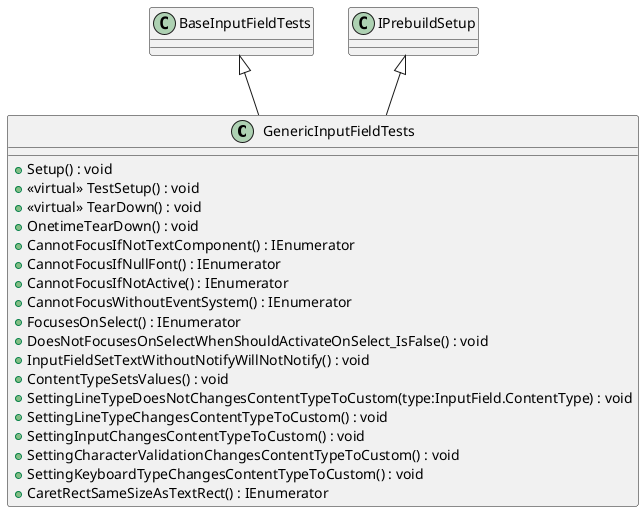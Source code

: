 @startuml
class GenericInputFieldTests {
    + Setup() : void
    + <<virtual>> TestSetup() : void
    + <<virtual>> TearDown() : void
    + OnetimeTearDown() : void
    + CannotFocusIfNotTextComponent() : IEnumerator
    + CannotFocusIfNullFont() : IEnumerator
    + CannotFocusIfNotActive() : IEnumerator
    + CannotFocusWithoutEventSystem() : IEnumerator
    + FocusesOnSelect() : IEnumerator
    + DoesNotFocusesOnSelectWhenShouldActivateOnSelect_IsFalse() : void
    + InputFieldSetTextWithoutNotifyWillNotNotify() : void
    + ContentTypeSetsValues() : void
    + SettingLineTypeDoesNotChangesContentTypeToCustom(type:InputField.ContentType) : void
    + SettingLineTypeChangesContentTypeToCustom() : void
    + SettingInputChangesContentTypeToCustom() : void
    + SettingCharacterValidationChangesContentTypeToCustom() : void
    + SettingKeyboardTypeChangesContentTypeToCustom() : void
    + CaretRectSameSizeAsTextRect() : IEnumerator
}
BaseInputFieldTests <|-- GenericInputFieldTests
IPrebuildSetup <|-- GenericInputFieldTests
@enduml
